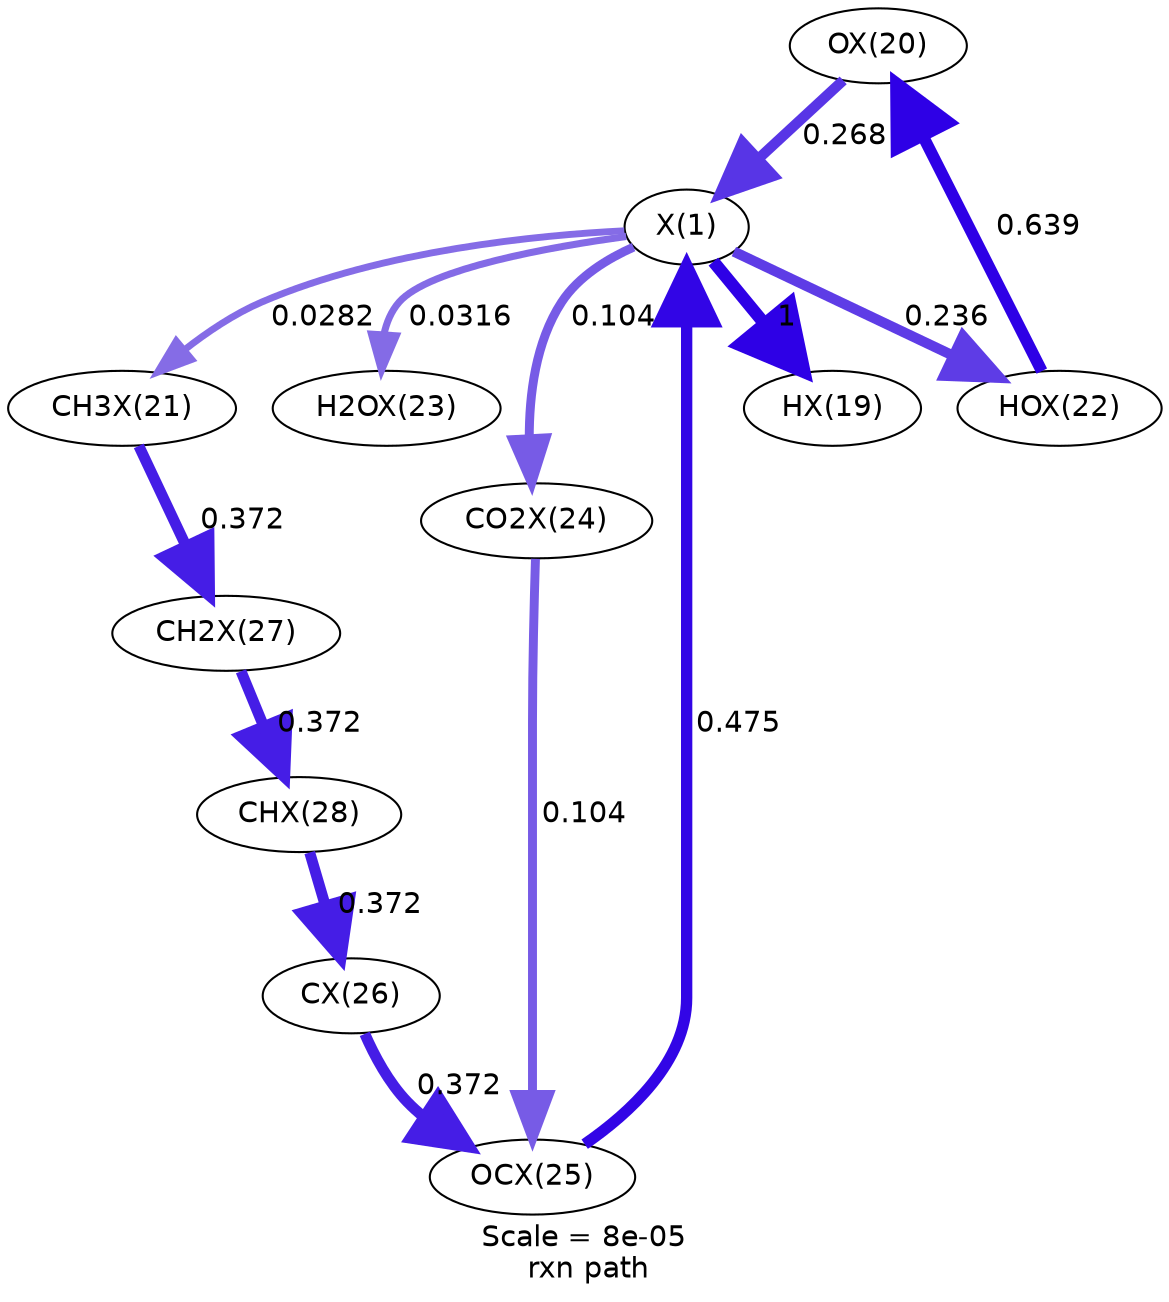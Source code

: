 digraph reaction_paths {
center=1;
s24 -> s22[fontname="Helvetica", style="setlinewidth(5.01)", arrowsize=2.5, color="0.7, 0.768, 0.9"
, label=" 0.268"];
s22 -> s23[fontname="Helvetica", style="setlinewidth(6)", arrowsize=3, color="0.7, 1.5, 0.9"
, label=" 1"];
s22 -> s26[fontname="Helvetica", style="setlinewidth(4.91)", arrowsize=2.46, color="0.7, 0.736, 0.9"
, label=" 0.236"];
s22 -> s25[fontname="Helvetica", style="setlinewidth(3.31)", arrowsize=1.65, color="0.7, 0.528, 0.9"
, label=" 0.0282"];
s29 -> s22[fontname="Helvetica", style="setlinewidth(5.44)", arrowsize=2.72, color="0.7, 0.975, 0.9"
, label=" 0.475"];
s22 -> s27[fontname="Helvetica", style="setlinewidth(3.39)", arrowsize=1.7, color="0.7, 0.532, 0.9"
, label=" 0.0316"];
s22 -> s28[fontname="Helvetica", style="setlinewidth(4.29)", arrowsize=2.14, color="0.7, 0.604, 0.9"
, label=" 0.104"];
s26 -> s24[fontname="Helvetica", style="setlinewidth(5.66)", arrowsize=2.83, color="0.7, 1.14, 0.9"
, label=" 0.639"];
s25 -> s31[fontname="Helvetica", style="setlinewidth(5.25)", arrowsize=2.63, color="0.7, 0.872, 0.9"
, label=" 0.372"];
s31 -> s32[fontname="Helvetica", style="setlinewidth(5.25)", arrowsize=2.63, color="0.7, 0.872, 0.9"
, label=" 0.372"];
s32 -> s30[fontname="Helvetica", style="setlinewidth(5.25)", arrowsize=2.63, color="0.7, 0.872, 0.9"
, label=" 0.372"];
s30 -> s29[fontname="Helvetica", style="setlinewidth(5.25)", arrowsize=2.63, color="0.7, 0.872, 0.9"
, label=" 0.372"];
s28 -> s29[fontname="Helvetica", style="setlinewidth(4.29)", arrowsize=2.14, color="0.7, 0.604, 0.9"
, label=" 0.104"];
s22 [ fontname="Helvetica", label="X(1)"];
s23 [ fontname="Helvetica", label="HX(19)"];
s24 [ fontname="Helvetica", label="OX(20)"];
s25 [ fontname="Helvetica", label="CH3X(21)"];
s26 [ fontname="Helvetica", label="HOX(22)"];
s27 [ fontname="Helvetica", label="H2OX(23)"];
s28 [ fontname="Helvetica", label="CO2X(24)"];
s29 [ fontname="Helvetica", label="OCX(25)"];
s30 [ fontname="Helvetica", label="CX(26)"];
s31 [ fontname="Helvetica", label="CH2X(27)"];
s32 [ fontname="Helvetica", label="CHX(28)"];
 label = "Scale = 8e-05\l rxn path";
 fontname = "Helvetica";
}
